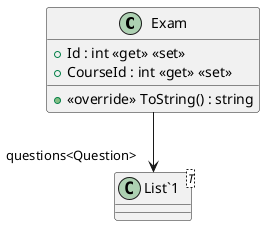 @startuml
class Exam {
    + Id : int <<get>> <<set>>
    + CourseId : int <<get>> <<set>>
    + <<override>> ToString() : string
}
class "List`1"<T> {
}
Exam --> "questions<Question>" "List`1"
@enduml
